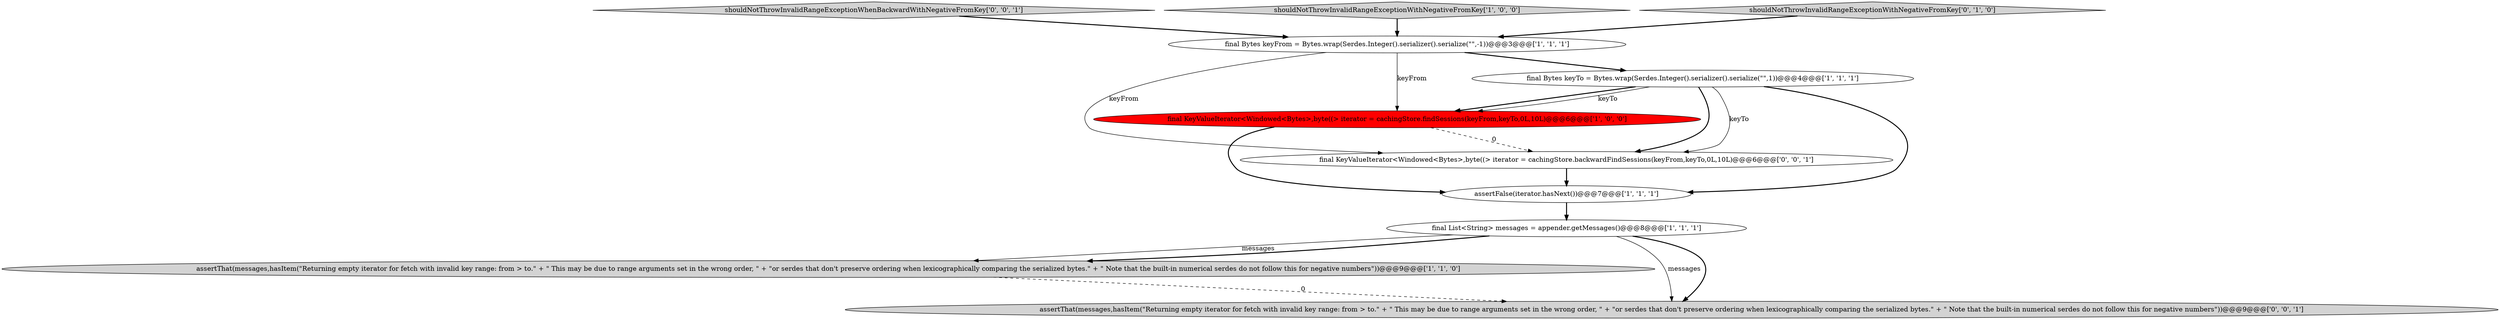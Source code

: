 digraph {
10 [style = filled, label = "final KeyValueIterator<Windowed<Bytes>,byte((> iterator = cachingStore.backwardFindSessions(keyFrom,keyTo,0L,10L)@@@6@@@['0', '0', '1']", fillcolor = white, shape = ellipse image = "AAA0AAABBB3BBB"];
5 [style = filled, label = "assertThat(messages,hasItem(\"Returning empty iterator for fetch with invalid key range: from > to.\" + \" This may be due to range arguments set in the wrong order, \" + \"or serdes that don't preserve ordering when lexicographically comparing the serialized bytes.\" + \" Note that the built-in numerical serdes do not follow this for negative numbers\"))@@@9@@@['1', '1', '0']", fillcolor = lightgray, shape = ellipse image = "AAA0AAABBB1BBB"];
1 [style = filled, label = "final Bytes keyFrom = Bytes.wrap(Serdes.Integer().serializer().serialize(\"\",-1))@@@3@@@['1', '1', '1']", fillcolor = white, shape = ellipse image = "AAA0AAABBB1BBB"];
6 [style = filled, label = "final Bytes keyTo = Bytes.wrap(Serdes.Integer().serializer().serialize(\"\",1))@@@4@@@['1', '1', '1']", fillcolor = white, shape = ellipse image = "AAA0AAABBB1BBB"];
9 [style = filled, label = "assertThat(messages,hasItem(\"Returning empty iterator for fetch with invalid key range: from > to.\" + \" This may be due to range arguments set in the wrong order, \" + \"or serdes that don't preserve ordering when lexicographically comparing the serialized bytes.\" + \" Note that the built-in numerical serdes do not follow this for negative numbers\"))@@@9@@@['0', '0', '1']", fillcolor = lightgray, shape = ellipse image = "AAA0AAABBB3BBB"];
8 [style = filled, label = "shouldNotThrowInvalidRangeExceptionWhenBackwardWithNegativeFromKey['0', '0', '1']", fillcolor = lightgray, shape = diamond image = "AAA0AAABBB3BBB"];
4 [style = filled, label = "shouldNotThrowInvalidRangeExceptionWithNegativeFromKey['1', '0', '0']", fillcolor = lightgray, shape = diamond image = "AAA0AAABBB1BBB"];
0 [style = filled, label = "final KeyValueIterator<Windowed<Bytes>,byte((> iterator = cachingStore.findSessions(keyFrom,keyTo,0L,10L)@@@6@@@['1', '0', '0']", fillcolor = red, shape = ellipse image = "AAA1AAABBB1BBB"];
3 [style = filled, label = "assertFalse(iterator.hasNext())@@@7@@@['1', '1', '1']", fillcolor = white, shape = ellipse image = "AAA0AAABBB1BBB"];
7 [style = filled, label = "shouldNotThrowInvalidRangeExceptionWithNegativeFromKey['0', '1', '0']", fillcolor = lightgray, shape = diamond image = "AAA0AAABBB2BBB"];
2 [style = filled, label = "final List<String> messages = appender.getMessages()@@@8@@@['1', '1', '1']", fillcolor = white, shape = ellipse image = "AAA0AAABBB1BBB"];
0->3 [style = bold, label=""];
8->1 [style = bold, label=""];
6->3 [style = bold, label=""];
2->9 [style = solid, label="messages"];
10->3 [style = bold, label=""];
6->10 [style = solid, label="keyTo"];
4->1 [style = bold, label=""];
5->9 [style = dashed, label="0"];
1->6 [style = bold, label=""];
6->0 [style = bold, label=""];
7->1 [style = bold, label=""];
2->9 [style = bold, label=""];
3->2 [style = bold, label=""];
6->0 [style = solid, label="keyTo"];
2->5 [style = solid, label="messages"];
1->10 [style = solid, label="keyFrom"];
6->10 [style = bold, label=""];
0->10 [style = dashed, label="0"];
1->0 [style = solid, label="keyFrom"];
2->5 [style = bold, label=""];
}
